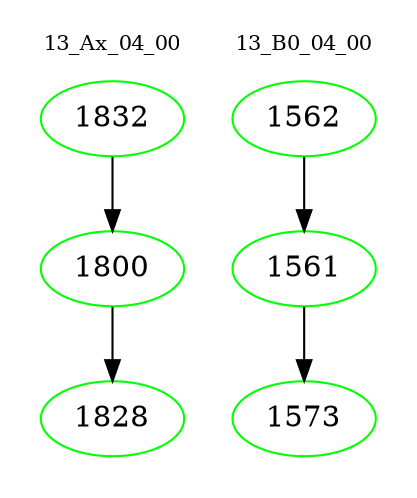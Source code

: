 digraph{
subgraph cluster_0 {
color = white
label = "13_Ax_04_00";
fontsize=10;
T0_1832 [label="1832", color="green"]
T0_1832 -> T0_1800 [color="black"]
T0_1800 [label="1800", color="green"]
T0_1800 -> T0_1828 [color="black"]
T0_1828 [label="1828", color="green"]
}
subgraph cluster_1 {
color = white
label = "13_B0_04_00";
fontsize=10;
T1_1562 [label="1562", color="green"]
T1_1562 -> T1_1561 [color="black"]
T1_1561 [label="1561", color="green"]
T1_1561 -> T1_1573 [color="black"]
T1_1573 [label="1573", color="green"]
}
}
